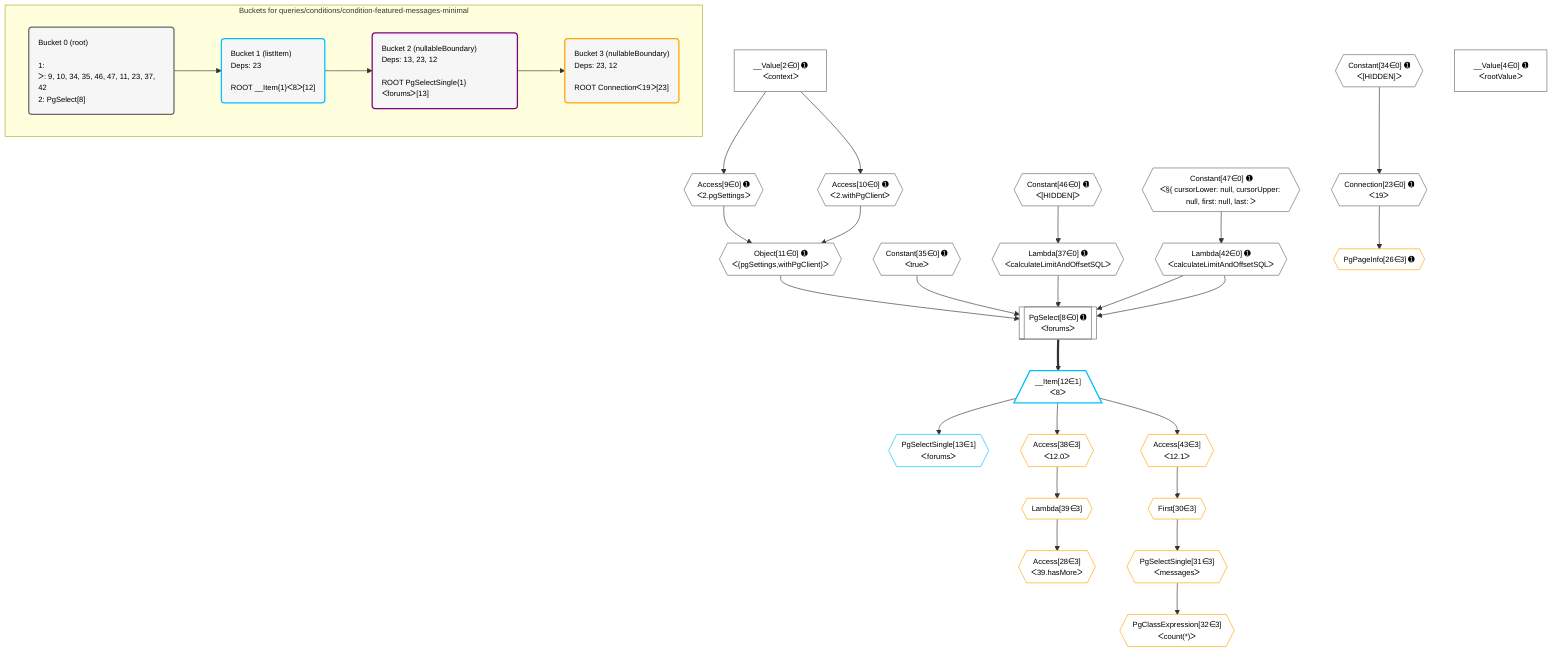 %%{init: {'themeVariables': { 'fontSize': '12px'}}}%%
graph TD
    classDef path fill:#eee,stroke:#000,color:#000
    classDef plan fill:#fff,stroke-width:1px,color:#000
    classDef itemplan fill:#fff,stroke-width:2px,color:#000
    classDef unbatchedplan fill:#dff,stroke-width:1px,color:#000
    classDef sideeffectplan fill:#fcc,stroke-width:2px,color:#000
    classDef bucket fill:#f6f6f6,color:#000,stroke-width:2px,text-align:left


    %% plan dependencies
    PgSelect8[["PgSelect[8∈0] ➊<br />ᐸforumsᐳ"]]:::plan
    Object11{{"Object[11∈0] ➊<br />ᐸ{pgSettings,withPgClient}ᐳ"}}:::plan
    Constant35{{"Constant[35∈0] ➊<br />ᐸtrueᐳ"}}:::plan
    Lambda37{{"Lambda[37∈0] ➊<br />ᐸcalculateLimitAndOffsetSQLᐳ"}}:::plan
    Lambda42{{"Lambda[42∈0] ➊<br />ᐸcalculateLimitAndOffsetSQLᐳ"}}:::plan
    Object11 & Constant35 & Lambda37 & Lambda42 & Lambda42 --> PgSelect8
    Access9{{"Access[9∈0] ➊<br />ᐸ2.pgSettingsᐳ"}}:::plan
    Access10{{"Access[10∈0] ➊<br />ᐸ2.withPgClientᐳ"}}:::plan
    Access9 & Access10 --> Object11
    __Value2["__Value[2∈0] ➊<br />ᐸcontextᐳ"]:::plan
    __Value2 --> Access9
    __Value2 --> Access10
    Connection23{{"Connection[23∈0] ➊<br />ᐸ19ᐳ"}}:::plan
    Constant34{{"Constant[34∈0] ➊<br />ᐸ[HIDDEN]ᐳ"}}:::plan
    Constant34 --> Connection23
    Constant46{{"Constant[46∈0] ➊<br />ᐸ[HIDDEN]ᐳ"}}:::plan
    Constant46 --> Lambda37
    Constant47{{"Constant[47∈0] ➊<br />ᐸ§{ cursorLower: null, cursorUpper: null, first: null, last: ᐳ"}}:::plan
    Constant47 --> Lambda42
    __Value4["__Value[4∈0] ➊<br />ᐸrootValueᐳ"]:::plan
    __Item12[/"__Item[12∈1]<br />ᐸ8ᐳ"\]:::itemplan
    PgSelect8 ==> __Item12
    PgSelectSingle13{{"PgSelectSingle[13∈1]<br />ᐸforumsᐳ"}}:::plan
    __Item12 --> PgSelectSingle13
    PgPageInfo26{{"PgPageInfo[26∈3] ➊"}}:::plan
    Connection23 --> PgPageInfo26
    Access28{{"Access[28∈3]<br />ᐸ39.hasMoreᐳ"}}:::plan
    Lambda39{{"Lambda[39∈3]"}}:::plan
    Lambda39 --> Access28
    First30{{"First[30∈3]"}}:::plan
    Access43{{"Access[43∈3]<br />ᐸ12.1ᐳ"}}:::plan
    Access43 --> First30
    PgSelectSingle31{{"PgSelectSingle[31∈3]<br />ᐸmessagesᐳ"}}:::plan
    First30 --> PgSelectSingle31
    PgClassExpression32{{"PgClassExpression[32∈3]<br />ᐸcount(*)ᐳ"}}:::plan
    PgSelectSingle31 --> PgClassExpression32
    Access38{{"Access[38∈3]<br />ᐸ12.0ᐳ"}}:::plan
    __Item12 --> Access38
    Access38 --> Lambda39
    __Item12 --> Access43

    %% define steps

    subgraph "Buckets for queries/conditions/condition-featured-messages-minimal"
    Bucket0("Bucket 0 (root)<br /><br />1: <br />ᐳ: 9, 10, 34, 35, 46, 47, 11, 23, 37, 42<br />2: PgSelect[8]"):::bucket
    classDef bucket0 stroke:#696969
    class Bucket0,__Value2,__Value4,PgSelect8,Access9,Access10,Object11,Connection23,Constant34,Constant35,Lambda37,Lambda42,Constant46,Constant47 bucket0
    Bucket1("Bucket 1 (listItem)<br />Deps: 23<br /><br />ROOT __Item{1}ᐸ8ᐳ[12]"):::bucket
    classDef bucket1 stroke:#00bfff
    class Bucket1,__Item12,PgSelectSingle13 bucket1
    Bucket2("Bucket 2 (nullableBoundary)<br />Deps: 13, 23, 12<br /><br />ROOT PgSelectSingle{1}ᐸforumsᐳ[13]"):::bucket
    classDef bucket2 stroke:#7f007f
    class Bucket2 bucket2
    Bucket3("Bucket 3 (nullableBoundary)<br />Deps: 23, 12<br /><br />ROOT Connectionᐸ19ᐳ[23]"):::bucket
    classDef bucket3 stroke:#ffa500
    class Bucket3,PgPageInfo26,Access28,First30,PgSelectSingle31,PgClassExpression32,Access38,Lambda39,Access43 bucket3
    Bucket0 --> Bucket1
    Bucket1 --> Bucket2
    Bucket2 --> Bucket3
    end